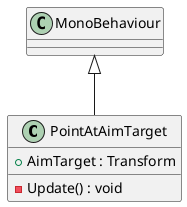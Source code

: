 @startuml
class PointAtAimTarget {
    + AimTarget : Transform
    - Update() : void
}
MonoBehaviour <|-- PointAtAimTarget
@enduml
